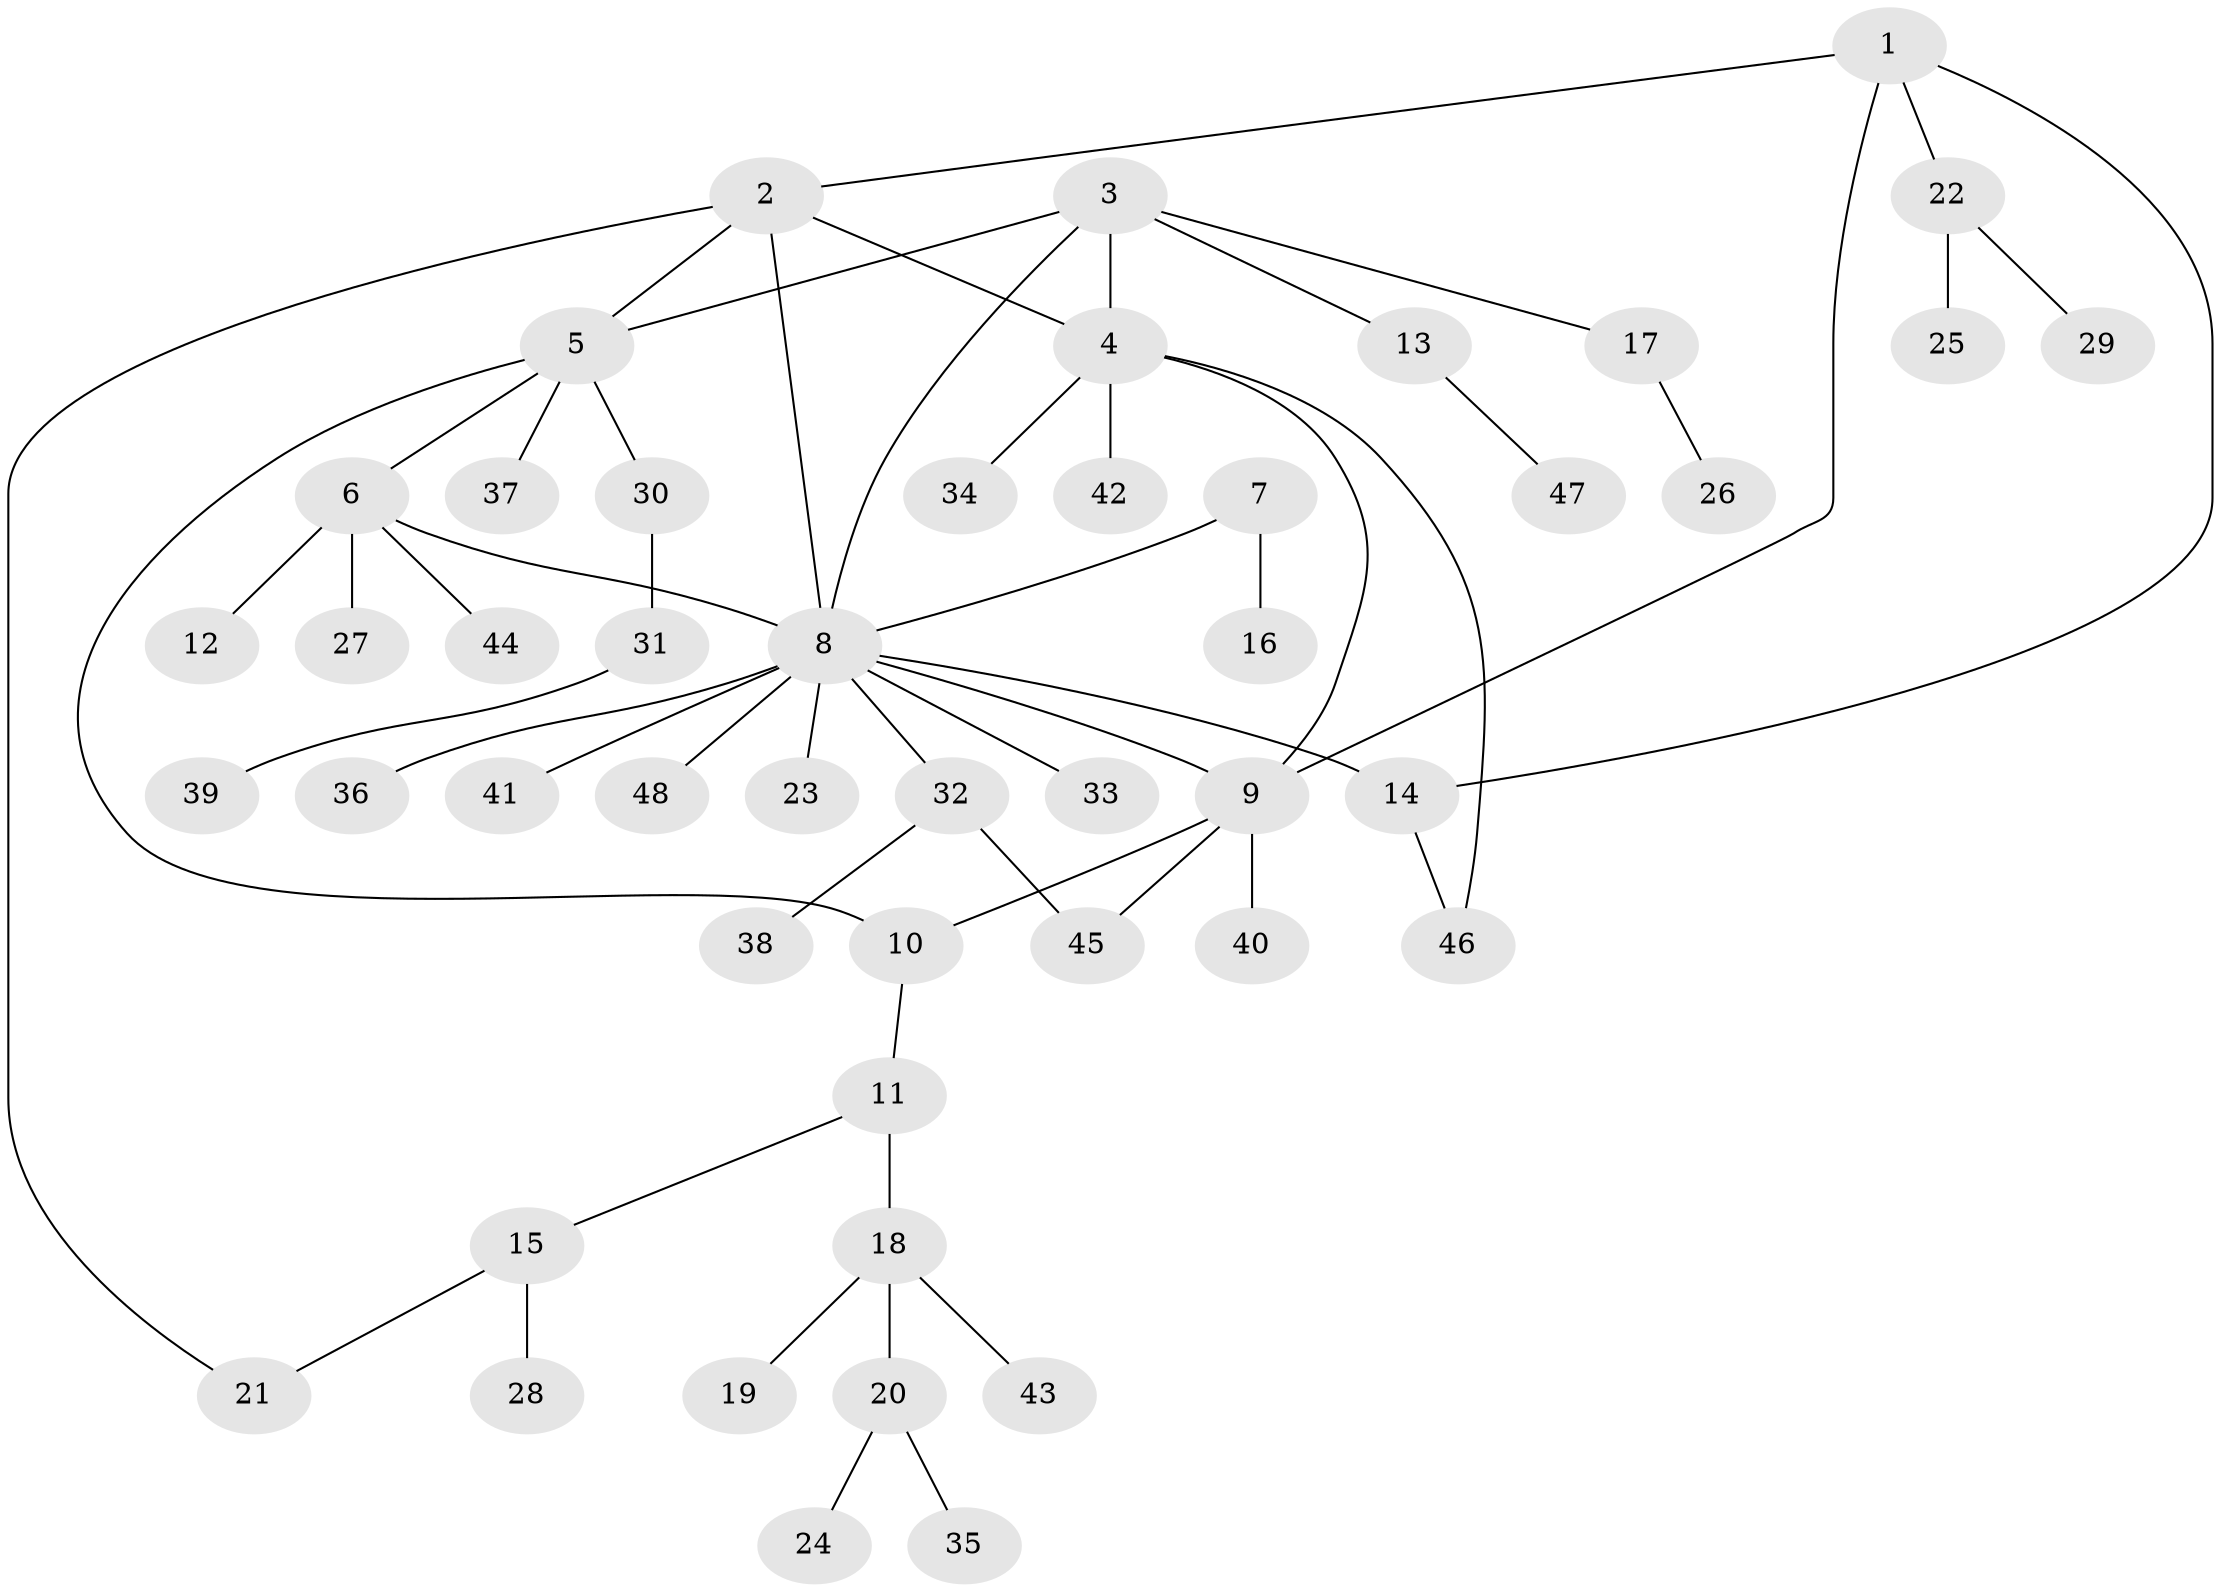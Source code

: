 // Generated by graph-tools (version 1.1) at 2025/54/03/09/25 04:54:10]
// undirected, 48 vertices, 57 edges
graph export_dot {
graph [start="1"]
  node [color=gray90,style=filled];
  1;
  2;
  3;
  4;
  5;
  6;
  7;
  8;
  9;
  10;
  11;
  12;
  13;
  14;
  15;
  16;
  17;
  18;
  19;
  20;
  21;
  22;
  23;
  24;
  25;
  26;
  27;
  28;
  29;
  30;
  31;
  32;
  33;
  34;
  35;
  36;
  37;
  38;
  39;
  40;
  41;
  42;
  43;
  44;
  45;
  46;
  47;
  48;
  1 -- 2;
  1 -- 9;
  1 -- 14;
  1 -- 22;
  2 -- 4;
  2 -- 5;
  2 -- 8;
  2 -- 21;
  3 -- 4;
  3 -- 5;
  3 -- 8;
  3 -- 13;
  3 -- 17;
  4 -- 9;
  4 -- 34;
  4 -- 42;
  4 -- 46;
  5 -- 6;
  5 -- 10;
  5 -- 30;
  5 -- 37;
  6 -- 8;
  6 -- 12;
  6 -- 27;
  6 -- 44;
  7 -- 8;
  7 -- 16;
  8 -- 9;
  8 -- 14;
  8 -- 23;
  8 -- 32;
  8 -- 33;
  8 -- 36;
  8 -- 41;
  8 -- 48;
  9 -- 10;
  9 -- 40;
  9 -- 45;
  10 -- 11;
  11 -- 15;
  11 -- 18;
  13 -- 47;
  14 -- 46;
  15 -- 21;
  15 -- 28;
  17 -- 26;
  18 -- 19;
  18 -- 20;
  18 -- 43;
  20 -- 24;
  20 -- 35;
  22 -- 25;
  22 -- 29;
  30 -- 31;
  31 -- 39;
  32 -- 38;
  32 -- 45;
}
